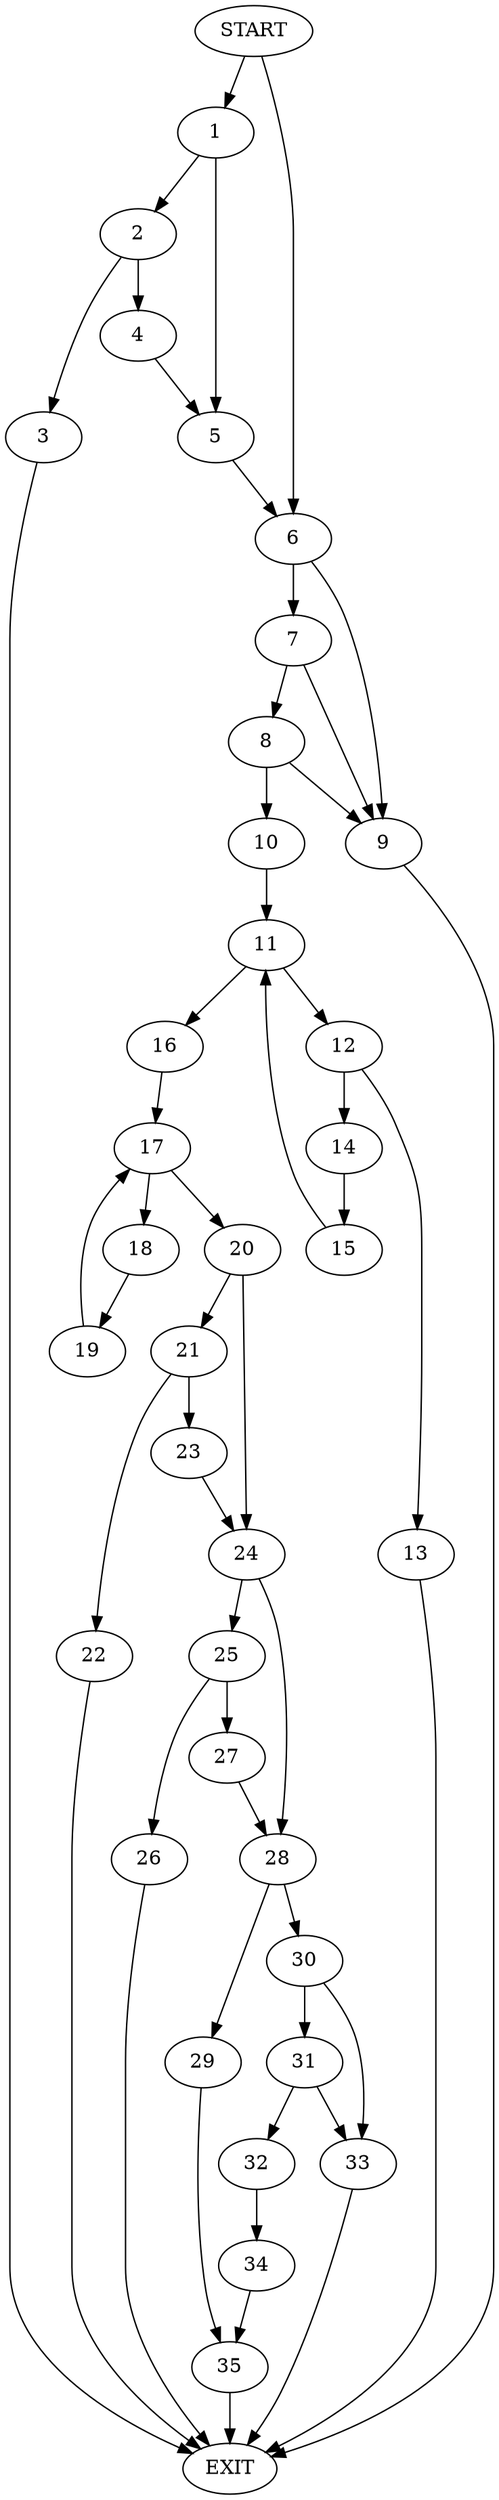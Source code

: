 digraph { 
0 [label="START"];
1;
2;
3;
4;
5;
6;
7;
8;
9;
10;
11;
12;
13;
14;
15;
16;
17;
18;
19;
20;
21;
22;
23;
24;
25;
26;
27;
28;
29;
30;
31;
32;
33;
34;
35;
36[label="EXIT"];
0 -> 1;
0 -> 6;
1 -> 2;
1 -> 5;
2 -> 3;
2 -> 4;
3 -> 36;
4 -> 5;
5 -> 6;
6 -> 7;
6 -> 9;
7 -> 8;
7 -> 9;
8 -> 10;
8 -> 9;
9 -> 36;
10 -> 11;
11 -> 12;
11 -> 16;
12 -> 14;
12 -> 13;
13 -> 36;
14 -> 15;
15 -> 11;
16 -> 17;
17 -> 18;
17 -> 20;
18 -> 19;
19 -> 17;
20 -> 24;
20 -> 21;
21 -> 23;
21 -> 22;
22 -> 36;
23 -> 24;
24 -> 25;
24 -> 28;
25 -> 27;
25 -> 26;
26 -> 36;
27 -> 28;
28 -> 30;
28 -> 29;
29 -> 35;
30 -> 31;
30 -> 33;
31 -> 32;
31 -> 33;
32 -> 34;
33 -> 36;
34 -> 35;
35 -> 36;
}